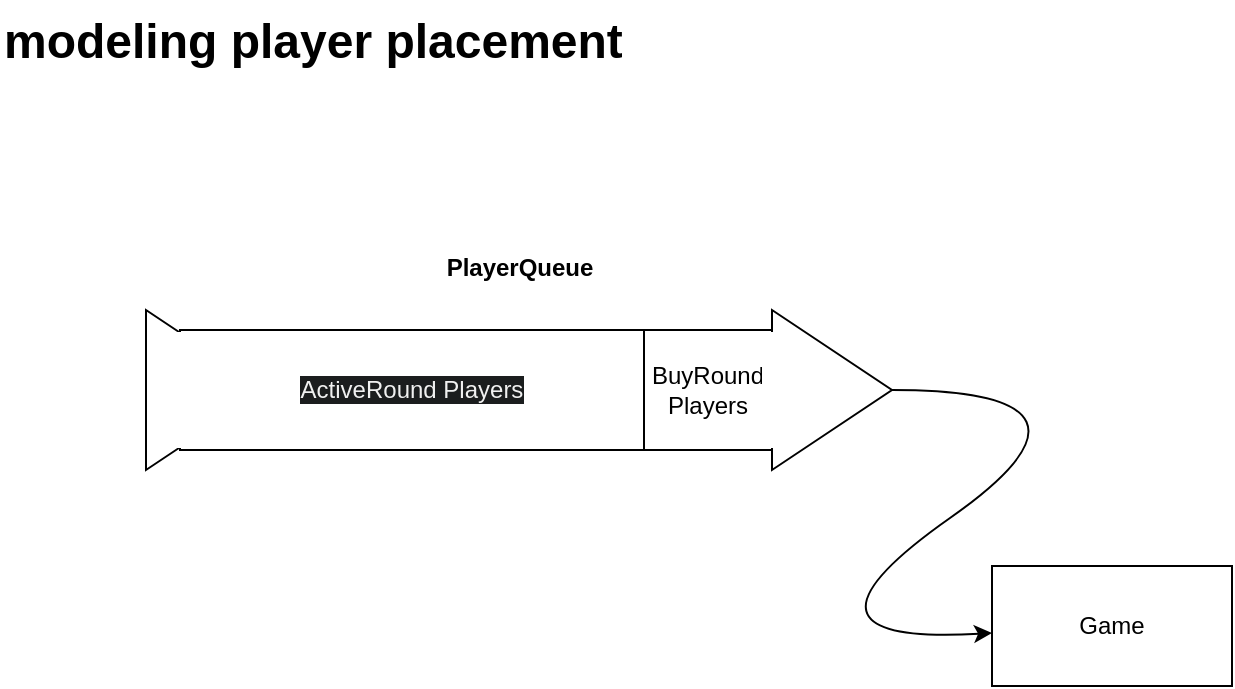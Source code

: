 <mxfile version="24.6.4" type="device">
  <diagram id="IeJW0ZlFqhKMoChA2KOu" name="Page-1">
    <mxGraphModel dx="1062" dy="625" grid="0" gridSize="10" guides="1" tooltips="1" connect="1" arrows="1" fold="1" page="1" pageScale="1" pageWidth="850" pageHeight="1100" math="0" shadow="0">
      <root>
        <mxCell id="0" />
        <mxCell id="1" parent="0" />
        <mxCell id="Uhq5YBoEHpC8XfGF-FOm-1" value="&lt;h1 style=&quot;margin-top: 0px;&quot;&gt;modeling player placement&lt;/h1&gt;" style="text;html=1;whiteSpace=wrap;overflow=hidden;rounded=0;" vertex="1" parent="1">
          <mxGeometry x="70" y="40" width="360" height="50" as="geometry" />
        </mxCell>
        <mxCell id="Uhq5YBoEHpC8XfGF-FOm-12" value="" style="group" vertex="1" connectable="0" parent="1">
          <mxGeometry x="143" y="159" width="373" height="116" as="geometry" />
        </mxCell>
        <mxCell id="Uhq5YBoEHpC8XfGF-FOm-10" value="&lt;h4&gt;PlayerQueue&lt;/h4&gt;" style="text;html=1;align=center;verticalAlign=middle;whiteSpace=wrap;rounded=0;" vertex="1" parent="Uhq5YBoEHpC8XfGF-FOm-12">
          <mxGeometry x="156.5" width="60" height="30" as="geometry" />
        </mxCell>
        <mxCell id="Uhq5YBoEHpC8XfGF-FOm-11" value="" style="group" vertex="1" connectable="0" parent="Uhq5YBoEHpC8XfGF-FOm-12">
          <mxGeometry y="36" width="373" height="80" as="geometry" />
        </mxCell>
        <mxCell id="Uhq5YBoEHpC8XfGF-FOm-9" value="" style="triangle;whiteSpace=wrap;html=1;" vertex="1" parent="Uhq5YBoEHpC8XfGF-FOm-11">
          <mxGeometry width="60" height="80" as="geometry" />
        </mxCell>
        <mxCell id="Uhq5YBoEHpC8XfGF-FOm-7" value="" style="group" vertex="1" connectable="0" parent="Uhq5YBoEHpC8XfGF-FOm-11">
          <mxGeometry x="73" width="300" height="80" as="geometry" />
        </mxCell>
        <mxCell id="Uhq5YBoEHpC8XfGF-FOm-2" value="&lt;br&gt;&lt;span style=&quot;color: rgb(240, 240, 240); font-family: Helvetica; font-size: 12px; font-style: normal; font-variant-ligatures: normal; font-variant-caps: normal; font-weight: 400; letter-spacing: normal; orphans: 2; text-align: center; text-indent: 0px; text-transform: none; widows: 2; word-spacing: 0px; -webkit-text-stroke-width: 0px; white-space: normal; background-color: rgb(27, 29, 30); text-decoration-thickness: initial; text-decoration-style: initial; text-decoration-color: initial; display: inline !important; float: none;&quot;&gt;ActiveRound Players&lt;/span&gt;&lt;div&gt;&lt;br/&gt;&lt;/div&gt;" style="rounded=0;whiteSpace=wrap;html=1;" vertex="1" parent="Uhq5YBoEHpC8XfGF-FOm-7">
          <mxGeometry x="-56" y="10" width="232" height="60" as="geometry" />
        </mxCell>
        <mxCell id="Uhq5YBoEHpC8XfGF-FOm-5" value="" style="group" vertex="1" connectable="0" parent="Uhq5YBoEHpC8XfGF-FOm-7">
          <mxGeometry x="120" width="180" height="80" as="geometry" />
        </mxCell>
        <mxCell id="Uhq5YBoEHpC8XfGF-FOm-3" value="BuyRound Players" style="rounded=0;whiteSpace=wrap;html=1;" vertex="1" parent="Uhq5YBoEHpC8XfGF-FOm-5">
          <mxGeometry x="56" y="10" width="64" height="60" as="geometry" />
        </mxCell>
        <mxCell id="Uhq5YBoEHpC8XfGF-FOm-4" value="" style="triangle;whiteSpace=wrap;html=1;" vertex="1" parent="Uhq5YBoEHpC8XfGF-FOm-5">
          <mxGeometry x="120" width="60" height="80" as="geometry" />
        </mxCell>
        <mxCell id="Uhq5YBoEHpC8XfGF-FOm-6" value="" style="rounded=0;whiteSpace=wrap;html=1;strokeColor=none;" vertex="1" parent="Uhq5YBoEHpC8XfGF-FOm-7">
          <mxGeometry x="235" y="11" width="9" height="58" as="geometry" />
        </mxCell>
        <mxCell id="Uhq5YBoEHpC8XfGF-FOm-8" value="" style="rounded=0;whiteSpace=wrap;html=1;strokeColor=none;" vertex="1" parent="Uhq5YBoEHpC8XfGF-FOm-11">
          <mxGeometry x="11" y="11" width="9" height="58" as="geometry" />
        </mxCell>
        <mxCell id="Uhq5YBoEHpC8XfGF-FOm-14" value="" style="curved=1;endArrow=classic;html=1;rounded=0;" edge="1" parent="1" source="Uhq5YBoEHpC8XfGF-FOm-4" target="Uhq5YBoEHpC8XfGF-FOm-15">
          <mxGeometry width="50" height="50" relative="1" as="geometry">
            <mxPoint x="608" y="277" as="sourcePoint" />
            <mxPoint x="658" y="227" as="targetPoint" />
            <Array as="points">
              <mxPoint x="636" y="235" />
              <mxPoint x="454" y="363" />
            </Array>
          </mxGeometry>
        </mxCell>
        <mxCell id="Uhq5YBoEHpC8XfGF-FOm-15" value="Game" style="rounded=0;whiteSpace=wrap;html=1;" vertex="1" parent="1">
          <mxGeometry x="566" y="323" width="120" height="60" as="geometry" />
        </mxCell>
      </root>
    </mxGraphModel>
  </diagram>
</mxfile>
